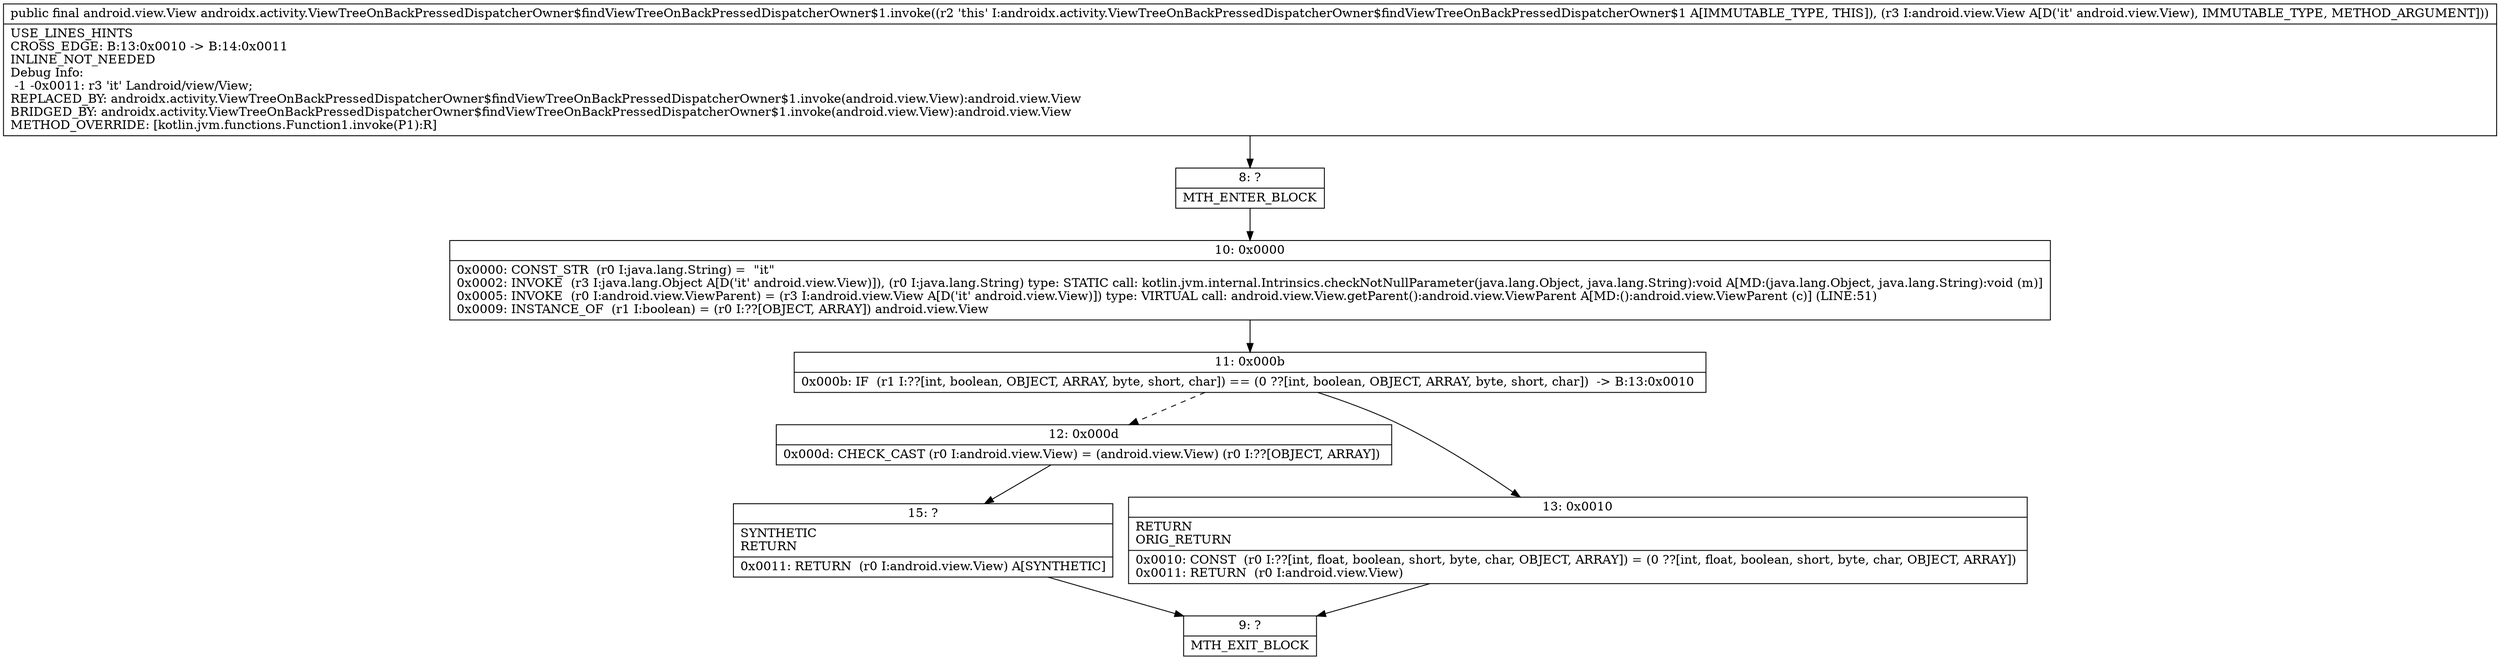 digraph "CFG forandroidx.activity.ViewTreeOnBackPressedDispatcherOwner$findViewTreeOnBackPressedDispatcherOwner$1.invoke(Landroid\/view\/View;)Landroid\/view\/View;" {
Node_8 [shape=record,label="{8\:\ ?|MTH_ENTER_BLOCK\l}"];
Node_10 [shape=record,label="{10\:\ 0x0000|0x0000: CONST_STR  (r0 I:java.lang.String) =  \"it\" \l0x0002: INVOKE  (r3 I:java.lang.Object A[D('it' android.view.View)]), (r0 I:java.lang.String) type: STATIC call: kotlin.jvm.internal.Intrinsics.checkNotNullParameter(java.lang.Object, java.lang.String):void A[MD:(java.lang.Object, java.lang.String):void (m)]\l0x0005: INVOKE  (r0 I:android.view.ViewParent) = (r3 I:android.view.View A[D('it' android.view.View)]) type: VIRTUAL call: android.view.View.getParent():android.view.ViewParent A[MD:():android.view.ViewParent (c)] (LINE:51)\l0x0009: INSTANCE_OF  (r1 I:boolean) = (r0 I:??[OBJECT, ARRAY]) android.view.View \l}"];
Node_11 [shape=record,label="{11\:\ 0x000b|0x000b: IF  (r1 I:??[int, boolean, OBJECT, ARRAY, byte, short, char]) == (0 ??[int, boolean, OBJECT, ARRAY, byte, short, char])  \-\> B:13:0x0010 \l}"];
Node_12 [shape=record,label="{12\:\ 0x000d|0x000d: CHECK_CAST (r0 I:android.view.View) = (android.view.View) (r0 I:??[OBJECT, ARRAY]) \l}"];
Node_15 [shape=record,label="{15\:\ ?|SYNTHETIC\lRETURN\l|0x0011: RETURN  (r0 I:android.view.View) A[SYNTHETIC]\l}"];
Node_9 [shape=record,label="{9\:\ ?|MTH_EXIT_BLOCK\l}"];
Node_13 [shape=record,label="{13\:\ 0x0010|RETURN\lORIG_RETURN\l|0x0010: CONST  (r0 I:??[int, float, boolean, short, byte, char, OBJECT, ARRAY]) = (0 ??[int, float, boolean, short, byte, char, OBJECT, ARRAY]) \l0x0011: RETURN  (r0 I:android.view.View) \l}"];
MethodNode[shape=record,label="{public final android.view.View androidx.activity.ViewTreeOnBackPressedDispatcherOwner$findViewTreeOnBackPressedDispatcherOwner$1.invoke((r2 'this' I:androidx.activity.ViewTreeOnBackPressedDispatcherOwner$findViewTreeOnBackPressedDispatcherOwner$1 A[IMMUTABLE_TYPE, THIS]), (r3 I:android.view.View A[D('it' android.view.View), IMMUTABLE_TYPE, METHOD_ARGUMENT]))  | USE_LINES_HINTS\lCROSS_EDGE: B:13:0x0010 \-\> B:14:0x0011\lINLINE_NOT_NEEDED\lDebug Info:\l  \-1 \-0x0011: r3 'it' Landroid\/view\/View;\lREPLACED_BY: androidx.activity.ViewTreeOnBackPressedDispatcherOwner$findViewTreeOnBackPressedDispatcherOwner$1.invoke(android.view.View):android.view.View\lBRIDGED_BY: androidx.activity.ViewTreeOnBackPressedDispatcherOwner$findViewTreeOnBackPressedDispatcherOwner$1.invoke(android.view.View):android.view.View\lMETHOD_OVERRIDE: [kotlin.jvm.functions.Function1.invoke(P1):R]\l}"];
MethodNode -> Node_8;Node_8 -> Node_10;
Node_10 -> Node_11;
Node_11 -> Node_12[style=dashed];
Node_11 -> Node_13;
Node_12 -> Node_15;
Node_15 -> Node_9;
Node_13 -> Node_9;
}

